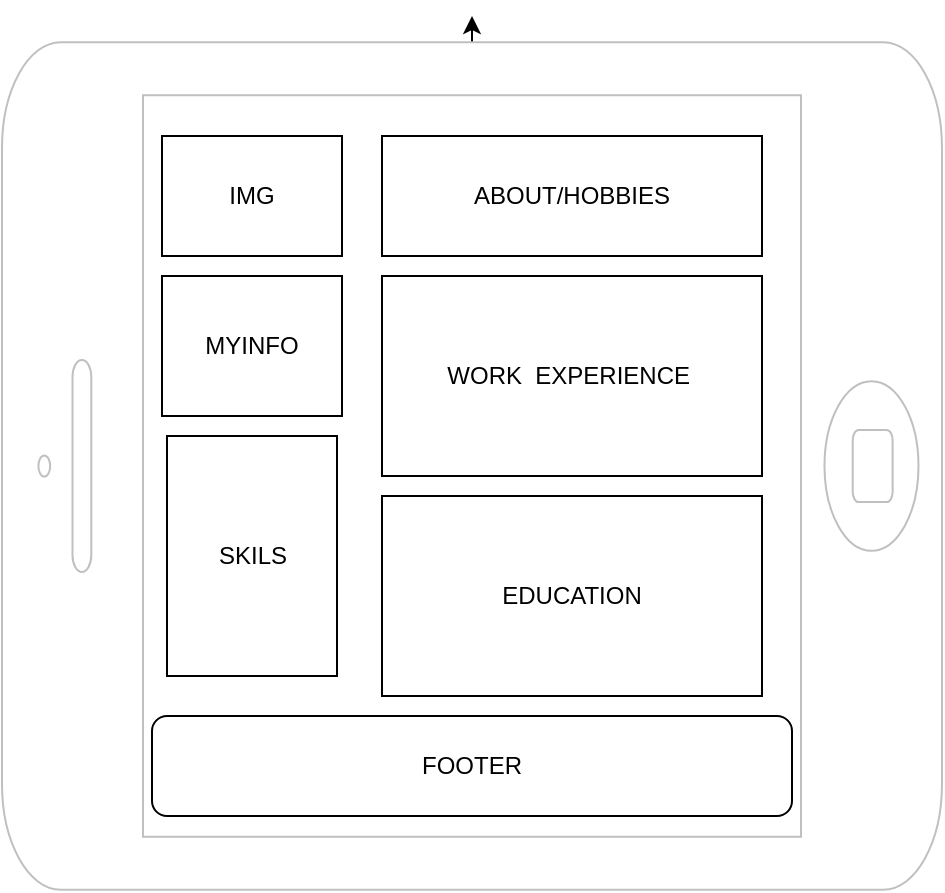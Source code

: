 <mxfile>
    <diagram id="e5YJLGCmw3MfExp_BTUb" name="Page-1">
        <mxGraphModel dx="940" dy="557" grid="1" gridSize="10" guides="1" tooltips="1" connect="1" arrows="1" fold="1" page="1" pageScale="1" pageWidth="827" pageHeight="1169" math="0" shadow="0">
            <root>
                <mxCell id="0"/>
                <mxCell id="1" parent="0"/>
                <mxCell id="10" style="edgeStyle=none;html=1;" edge="1" parent="1" source="2">
                    <mxGeometry relative="1" as="geometry">
                        <mxPoint x="375" y="160" as="targetPoint"/>
                    </mxGeometry>
                </mxCell>
                <mxCell id="2" value="" style="html=1;verticalLabelPosition=bottom;labelBackgroundColor=#ffffff;verticalAlign=top;shadow=0;dashed=0;strokeWidth=1;shape=mxgraph.ios7.misc.iphone;strokeColor=#c0c0c0;rotation=-90;" vertex="1" parent="1">
                    <mxGeometry x="163.12" y="150" width="423.75" height="470" as="geometry"/>
                </mxCell>
                <mxCell id="3" value="IMG" style="rounded=0;whiteSpace=wrap;html=1;" vertex="1" parent="1">
                    <mxGeometry x="220" y="220" width="90" height="60" as="geometry"/>
                </mxCell>
                <mxCell id="4" value="ABOUT/HOBBIES" style="rounded=0;whiteSpace=wrap;html=1;" vertex="1" parent="1">
                    <mxGeometry x="330" y="220" width="190" height="60" as="geometry"/>
                </mxCell>
                <mxCell id="5" value="MYINFO" style="rounded=0;whiteSpace=wrap;html=1;" vertex="1" parent="1">
                    <mxGeometry x="220" y="290" width="90" height="70" as="geometry"/>
                </mxCell>
                <mxCell id="6" value="WORK&amp;nbsp;&amp;nbsp;EXPERIENCE&amp;nbsp;" style="rounded=0;whiteSpace=wrap;html=1;" vertex="1" parent="1">
                    <mxGeometry x="330" y="290" width="190" height="100" as="geometry"/>
                </mxCell>
                <mxCell id="7" value="SKILS" style="rounded=0;whiteSpace=wrap;html=1;" vertex="1" parent="1">
                    <mxGeometry x="222.5" y="370" width="85" height="120" as="geometry"/>
                </mxCell>
                <mxCell id="8" value="EDUCATION" style="rounded=0;whiteSpace=wrap;html=1;" vertex="1" parent="1">
                    <mxGeometry x="330" y="400" width="190" height="100" as="geometry"/>
                </mxCell>
                <mxCell id="9" value="FOOTER" style="rounded=1;whiteSpace=wrap;html=1;" vertex="1" parent="1">
                    <mxGeometry x="215" y="510" width="320" height="50" as="geometry"/>
                </mxCell>
            </root>
        </mxGraphModel>
    </diagram>
</mxfile>